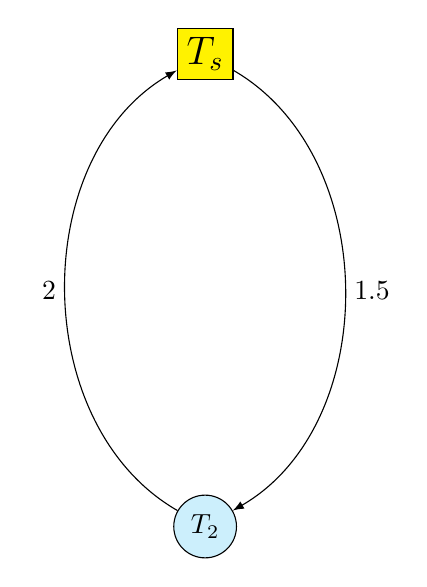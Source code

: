 \begin{tikzpicture}[scale=1.5]
\def \radius {2cm}

\node[draw, rectangle, fill=yellow] at ({90}:\radius) (ns) {\Large{$T_s$}};
\node[draw, circle, fill=cyan!20] at ({270}:\radius) (n3) {$T_2$};

\path[->, >=latex] (n3) edge [bend left=60] node[left]{2} (ns);
\path[->, >=latex] (ns) edge [bend left=60] node[right]{1.5} (n3);

\end{tikzpicture}
